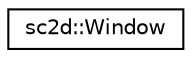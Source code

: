 digraph "Graphical Class Hierarchy"
{
  edge [fontname="Helvetica",fontsize="10",labelfontname="Helvetica",labelfontsize="10"];
  node [fontname="Helvetica",fontsize="10",shape=record];
  rankdir="LR";
  Node0 [label="sc2d::Window",height=0.2,width=0.4,color="black", fillcolor="white", style="filled",URL="$classsc2d_1_1Window.html"];
}
